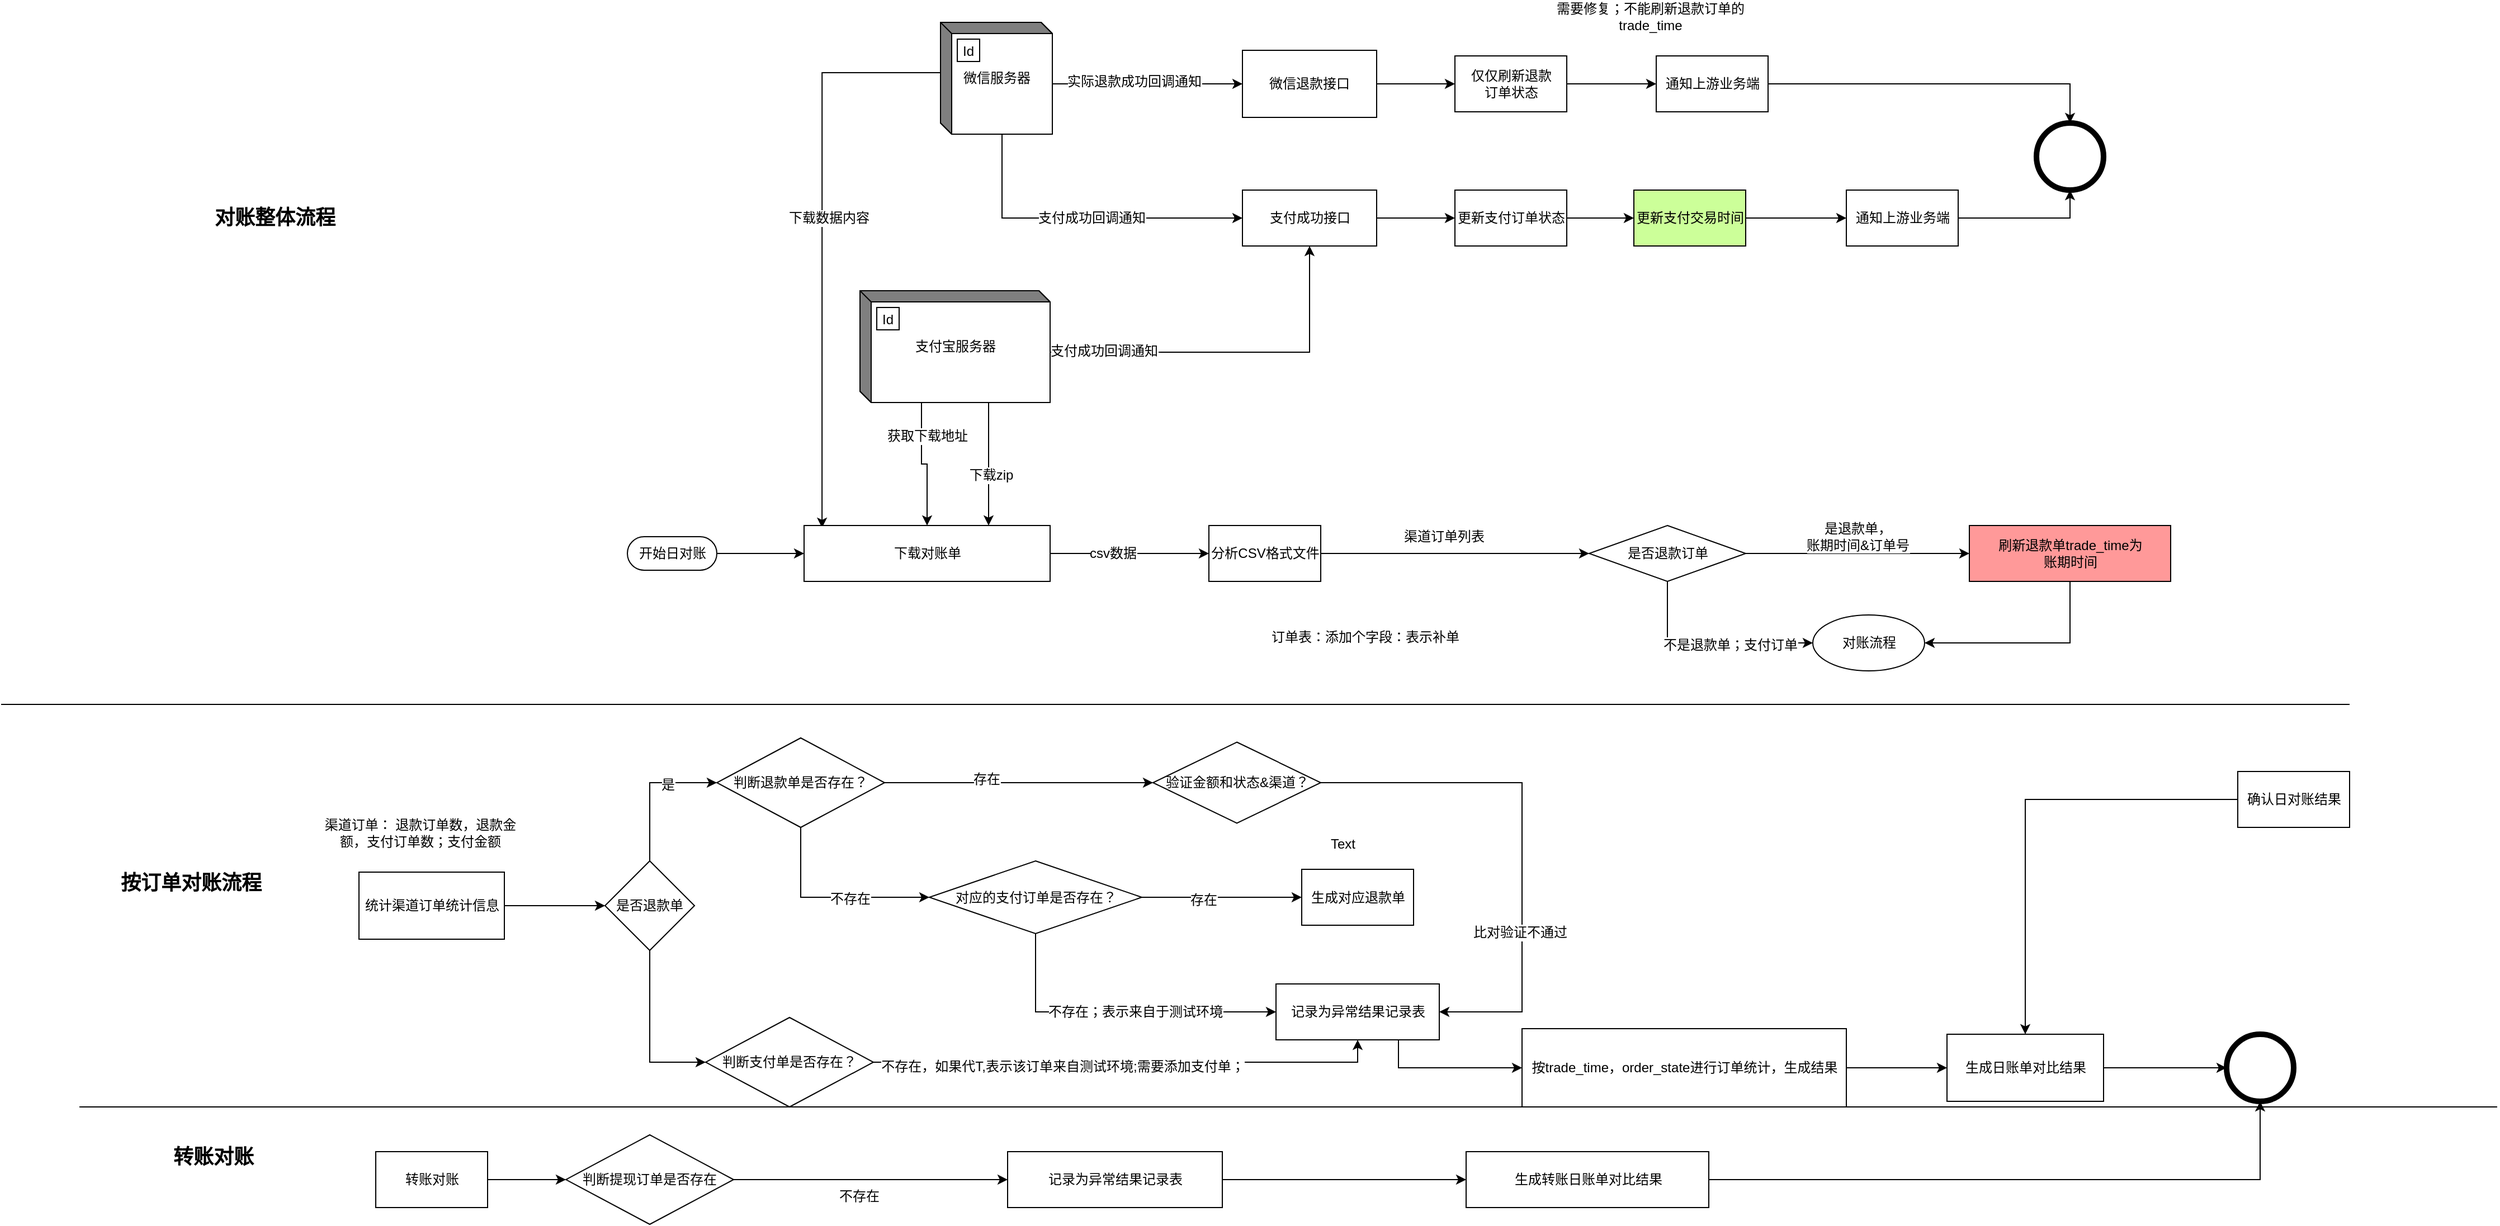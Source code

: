 <mxfile version="12.7.4" type="github">
  <diagram id="GYig4gQRv9blmUTTjOJp" name="Page-1">
    <mxGraphModel dx="2468" dy="696" grid="1" gridSize="10" guides="1" tooltips="1" connect="1" arrows="1" fold="1" page="1" pageScale="1" pageWidth="827" pageHeight="1169" math="0" shadow="0">
      <root>
        <mxCell id="0" />
        <mxCell id="1" parent="0" />
        <mxCell id="cRylLDb_RZIH1TP81bXJ-1" style="edgeStyle=orthogonalEdgeStyle;rounded=0;orthogonalLoop=1;jettySize=auto;html=1;exitX=1;exitY=0.5;exitDx=0;exitDy=0;" edge="1" parent="1" source="cRylLDb_RZIH1TP81bXJ-2" target="cRylLDb_RZIH1TP81bXJ-33">
          <mxGeometry relative="1" as="geometry" />
        </mxCell>
        <mxCell id="cRylLDb_RZIH1TP81bXJ-2" value="微信退款接口" style="rounded=0;whiteSpace=wrap;html=1;" vertex="1" parent="1">
          <mxGeometry x="370" y="95" width="120" height="60" as="geometry" />
        </mxCell>
        <mxCell id="cRylLDb_RZIH1TP81bXJ-3" style="edgeStyle=orthogonalEdgeStyle;rounded=0;orthogonalLoop=1;jettySize=auto;html=1;exitX=0;exitY=0;exitDx=100;exitDy=55;exitPerimeter=0;" edge="1" parent="1" source="cRylLDb_RZIH1TP81bXJ-9" target="cRylLDb_RZIH1TP81bXJ-2">
          <mxGeometry relative="1" as="geometry" />
        </mxCell>
        <mxCell id="cRylLDb_RZIH1TP81bXJ-4" value="实际退款成功回调通知" style="text;html=1;align=center;verticalAlign=middle;resizable=0;points=[];labelBackgroundColor=#ffffff;" vertex="1" connectable="0" parent="cRylLDb_RZIH1TP81bXJ-3">
          <mxGeometry x="-0.141" y="2" relative="1" as="geometry">
            <mxPoint as="offset" />
          </mxGeometry>
        </mxCell>
        <mxCell id="cRylLDb_RZIH1TP81bXJ-5" style="edgeStyle=orthogonalEdgeStyle;rounded=0;orthogonalLoop=1;jettySize=auto;html=1;exitX=0;exitY=0;exitDx=55;exitDy=100;exitPerimeter=0;entryX=0;entryY=0.5;entryDx=0;entryDy=0;" edge="1" parent="1" source="cRylLDb_RZIH1TP81bXJ-9" target="cRylLDb_RZIH1TP81bXJ-20">
          <mxGeometry relative="1" as="geometry" />
        </mxCell>
        <mxCell id="cRylLDb_RZIH1TP81bXJ-6" value="支付成功回调通知" style="text;html=1;align=center;verticalAlign=middle;resizable=0;points=[];labelBackgroundColor=#ffffff;" vertex="1" connectable="0" parent="cRylLDb_RZIH1TP81bXJ-5">
          <mxGeometry x="-0.1" relative="1" as="geometry">
            <mxPoint x="24" as="offset" />
          </mxGeometry>
        </mxCell>
        <mxCell id="cRylLDb_RZIH1TP81bXJ-7" style="edgeStyle=orthogonalEdgeStyle;rounded=0;orthogonalLoop=1;jettySize=auto;html=1;exitX=0;exitY=0;exitDx=0;exitDy=45;exitPerimeter=0;entryX=0.073;entryY=0.04;entryDx=0;entryDy=0;entryPerimeter=0;" edge="1" parent="1" source="cRylLDb_RZIH1TP81bXJ-9" target="cRylLDb_RZIH1TP81bXJ-23">
          <mxGeometry relative="1" as="geometry" />
        </mxCell>
        <mxCell id="cRylLDb_RZIH1TP81bXJ-8" value="下载数据内容" style="text;html=1;align=center;verticalAlign=middle;resizable=0;points=[];labelBackgroundColor=#ffffff;" vertex="1" connectable="0" parent="cRylLDb_RZIH1TP81bXJ-7">
          <mxGeometry x="0.626" y="4" relative="1" as="geometry">
            <mxPoint x="1.93" y="-181.1" as="offset" />
          </mxGeometry>
        </mxCell>
        <mxCell id="cRylLDb_RZIH1TP81bXJ-9" value="微信服务器" style="html=1;dashed=0;whitespace=wrap;shape=mxgraph.dfd.externalEntity" vertex="1" parent="1">
          <mxGeometry x="100" y="70" width="100" height="100" as="geometry" />
        </mxCell>
        <mxCell id="cRylLDb_RZIH1TP81bXJ-10" value="Id" style="autosize=1;part=1;resizable=0;strokeColor=inherit;fillColor=inherit;gradientColor=inherit;" vertex="1" parent="cRylLDb_RZIH1TP81bXJ-9">
          <mxGeometry width="20" height="20" relative="1" as="geometry">
            <mxPoint x="15" y="15" as="offset" />
          </mxGeometry>
        </mxCell>
        <mxCell id="cRylLDb_RZIH1TP81bXJ-11" style="edgeStyle=orthogonalEdgeStyle;rounded=0;orthogonalLoop=1;jettySize=auto;html=1;exitX=0;exitY=0;exitDx=100;exitDy=55;exitPerimeter=0;entryX=0.5;entryY=1;entryDx=0;entryDy=0;" edge="1" parent="1" source="cRylLDb_RZIH1TP81bXJ-17" target="cRylLDb_RZIH1TP81bXJ-20">
          <mxGeometry relative="1" as="geometry" />
        </mxCell>
        <mxCell id="cRylLDb_RZIH1TP81bXJ-12" value="支付成功回调通知" style="text;html=1;align=center;verticalAlign=middle;resizable=0;points=[];labelBackgroundColor=#ffffff;" vertex="1" connectable="0" parent="cRylLDb_RZIH1TP81bXJ-11">
          <mxGeometry x="-0.409" y="1" relative="1" as="geometry">
            <mxPoint as="offset" />
          </mxGeometry>
        </mxCell>
        <mxCell id="cRylLDb_RZIH1TP81bXJ-13" style="edgeStyle=orthogonalEdgeStyle;rounded=0;orthogonalLoop=1;jettySize=auto;html=1;exitX=0;exitY=0;exitDx=55;exitDy=100;exitPerimeter=0;" edge="1" parent="1" source="cRylLDb_RZIH1TP81bXJ-17" target="cRylLDb_RZIH1TP81bXJ-23">
          <mxGeometry relative="1" as="geometry" />
        </mxCell>
        <mxCell id="cRylLDb_RZIH1TP81bXJ-14" value="获取下载地址" style="text;html=1;align=center;verticalAlign=middle;resizable=0;points=[];labelBackgroundColor=#ffffff;" vertex="1" connectable="0" parent="cRylLDb_RZIH1TP81bXJ-13">
          <mxGeometry x="0.322" y="1" relative="1" as="geometry">
            <mxPoint x="-1" y="-41" as="offset" />
          </mxGeometry>
        </mxCell>
        <mxCell id="cRylLDb_RZIH1TP81bXJ-15" style="edgeStyle=orthogonalEdgeStyle;rounded=0;orthogonalLoop=1;jettySize=auto;html=1;exitX=0;exitY=0;exitDx=115;exitDy=100;exitPerimeter=0;entryX=0.75;entryY=0;entryDx=0;entryDy=0;" edge="1" parent="1" source="cRylLDb_RZIH1TP81bXJ-17" target="cRylLDb_RZIH1TP81bXJ-23">
          <mxGeometry relative="1" as="geometry">
            <mxPoint x="210" y="510" as="targetPoint" />
          </mxGeometry>
        </mxCell>
        <mxCell id="cRylLDb_RZIH1TP81bXJ-16" value="下载zip" style="text;html=1;align=center;verticalAlign=middle;resizable=0;points=[];labelBackgroundColor=#ffffff;" vertex="1" connectable="0" parent="cRylLDb_RZIH1TP81bXJ-15">
          <mxGeometry x="0.182" y="2" relative="1" as="geometry">
            <mxPoint as="offset" />
          </mxGeometry>
        </mxCell>
        <mxCell id="cRylLDb_RZIH1TP81bXJ-17" value="支付宝服务器" style="html=1;dashed=0;whitespace=wrap;shape=mxgraph.dfd.externalEntity" vertex="1" parent="1">
          <mxGeometry x="28" y="310" width="170" height="100" as="geometry" />
        </mxCell>
        <mxCell id="cRylLDb_RZIH1TP81bXJ-18" value="Id" style="autosize=1;part=1;resizable=0;strokeColor=inherit;fillColor=inherit;gradientColor=inherit;" vertex="1" parent="cRylLDb_RZIH1TP81bXJ-17">
          <mxGeometry width="20" height="20" relative="1" as="geometry">
            <mxPoint x="15" y="15" as="offset" />
          </mxGeometry>
        </mxCell>
        <mxCell id="cRylLDb_RZIH1TP81bXJ-19" style="edgeStyle=orthogonalEdgeStyle;rounded=0;orthogonalLoop=1;jettySize=auto;html=1;exitX=1;exitY=0.5;exitDx=0;exitDy=0;entryX=0;entryY=0.5;entryDx=0;entryDy=0;" edge="1" parent="1" source="cRylLDb_RZIH1TP81bXJ-20" target="cRylLDb_RZIH1TP81bXJ-35">
          <mxGeometry relative="1" as="geometry" />
        </mxCell>
        <mxCell id="cRylLDb_RZIH1TP81bXJ-20" value="支付成功接口" style="html=1;dashed=0;whitespace=wrap;" vertex="1" parent="1">
          <mxGeometry x="370" y="220" width="120" height="50" as="geometry" />
        </mxCell>
        <mxCell id="cRylLDb_RZIH1TP81bXJ-21" style="edgeStyle=orthogonalEdgeStyle;rounded=0;orthogonalLoop=1;jettySize=auto;html=1;exitX=1;exitY=0.5;exitDx=0;exitDy=0;entryX=0;entryY=0.5;entryDx=0;entryDy=0;" edge="1" parent="1" source="cRylLDb_RZIH1TP81bXJ-23" target="cRylLDb_RZIH1TP81bXJ-28">
          <mxGeometry relative="1" as="geometry" />
        </mxCell>
        <mxCell id="cRylLDb_RZIH1TP81bXJ-22" value="csv数据" style="text;html=1;align=center;verticalAlign=middle;resizable=0;points=[];labelBackgroundColor=#ffffff;" vertex="1" connectable="0" parent="cRylLDb_RZIH1TP81bXJ-21">
          <mxGeometry x="-0.216" relative="1" as="geometry">
            <mxPoint as="offset" />
          </mxGeometry>
        </mxCell>
        <mxCell id="cRylLDb_RZIH1TP81bXJ-23" value="下载对账单" style="html=1;dashed=0;whitespace=wrap;" vertex="1" parent="1">
          <mxGeometry x="-22" y="520" width="220" height="50" as="geometry" />
        </mxCell>
        <mxCell id="cRylLDb_RZIH1TP81bXJ-24" style="edgeStyle=orthogonalEdgeStyle;rounded=0;orthogonalLoop=1;jettySize=auto;html=1;entryX=0;entryY=0.5;entryDx=0;entryDy=0;" edge="1" parent="1" source="cRylLDb_RZIH1TP81bXJ-25" target="cRylLDb_RZIH1TP81bXJ-23">
          <mxGeometry relative="1" as="geometry" />
        </mxCell>
        <mxCell id="cRylLDb_RZIH1TP81bXJ-25" value="开始日对账" style="html=1;dashed=0;whitespace=wrap;shape=mxgraph.dfd.start" vertex="1" parent="1">
          <mxGeometry x="-180" y="530" width="80" height="30" as="geometry" />
        </mxCell>
        <mxCell id="cRylLDb_RZIH1TP81bXJ-26" style="edgeStyle=orthogonalEdgeStyle;rounded=0;orthogonalLoop=1;jettySize=auto;html=1;exitX=1;exitY=0.5;exitDx=0;exitDy=0;entryX=0;entryY=0.5;entryDx=0;entryDy=0;" edge="1" parent="1" source="cRylLDb_RZIH1TP81bXJ-28">
          <mxGeometry relative="1" as="geometry">
            <mxPoint x="680" y="545" as="targetPoint" />
          </mxGeometry>
        </mxCell>
        <mxCell id="cRylLDb_RZIH1TP81bXJ-27" value="渠道订单列表" style="text;html=1;align=center;verticalAlign=middle;resizable=0;points=[];labelBackgroundColor=#ffffff;" vertex="1" connectable="0" parent="cRylLDb_RZIH1TP81bXJ-26">
          <mxGeometry x="-0.508" y="27" relative="1" as="geometry">
            <mxPoint x="51" y="12" as="offset" />
          </mxGeometry>
        </mxCell>
        <mxCell id="cRylLDb_RZIH1TP81bXJ-28" value="分析CSV格式文件" style="html=1;dashed=0;whitespace=wrap;" vertex="1" parent="1">
          <mxGeometry x="340" y="520" width="100" height="50" as="geometry" />
        </mxCell>
        <mxCell id="cRylLDb_RZIH1TP81bXJ-29" style="edgeStyle=orthogonalEdgeStyle;rounded=0;orthogonalLoop=1;jettySize=auto;html=1;exitX=1;exitY=0.5;exitDx=0;exitDy=0;" edge="1" parent="1" source="cRylLDb_RZIH1TP81bXJ-30" target="cRylLDb_RZIH1TP81bXJ-31">
          <mxGeometry relative="1" as="geometry" />
        </mxCell>
        <mxCell id="cRylLDb_RZIH1TP81bXJ-30" value="通知上游业务端" style="html=1;dashed=0;whitespace=wrap;" vertex="1" parent="1">
          <mxGeometry x="740" y="100" width="100" height="50" as="geometry" />
        </mxCell>
        <mxCell id="cRylLDb_RZIH1TP81bXJ-31" value="" style="shape=ellipse;html=1;dashed=0;whitespace=wrap;aspect=fixed;strokeWidth=5;perimeter=ellipsePerimeter;" vertex="1" parent="1">
          <mxGeometry x="1080" y="160" width="60" height="60" as="geometry" />
        </mxCell>
        <mxCell id="cRylLDb_RZIH1TP81bXJ-32" style="edgeStyle=orthogonalEdgeStyle;rounded=0;orthogonalLoop=1;jettySize=auto;html=1;exitX=1;exitY=0.5;exitDx=0;exitDy=0;" edge="1" parent="1" source="cRylLDb_RZIH1TP81bXJ-33" target="cRylLDb_RZIH1TP81bXJ-30">
          <mxGeometry relative="1" as="geometry" />
        </mxCell>
        <mxCell id="cRylLDb_RZIH1TP81bXJ-33" value="仅仅刷新退款&lt;br&gt;订单状态" style="html=1;dashed=0;whitespace=wrap;" vertex="1" parent="1">
          <mxGeometry x="560" y="100" width="100" height="50" as="geometry" />
        </mxCell>
        <mxCell id="cRylLDb_RZIH1TP81bXJ-34" style="edgeStyle=orthogonalEdgeStyle;rounded=0;orthogonalLoop=1;jettySize=auto;html=1;exitX=1;exitY=0.5;exitDx=0;exitDy=0;" edge="1" parent="1" source="cRylLDb_RZIH1TP81bXJ-35" target="cRylLDb_RZIH1TP81bXJ-37">
          <mxGeometry relative="1" as="geometry" />
        </mxCell>
        <mxCell id="cRylLDb_RZIH1TP81bXJ-35" value="更新支付订单状态" style="html=1;dashed=0;whitespace=wrap;" vertex="1" parent="1">
          <mxGeometry x="560" y="220" width="100" height="50" as="geometry" />
        </mxCell>
        <mxCell id="cRylLDb_RZIH1TP81bXJ-36" style="edgeStyle=orthogonalEdgeStyle;rounded=0;orthogonalLoop=1;jettySize=auto;html=1;exitX=1;exitY=0.5;exitDx=0;exitDy=0;entryX=0;entryY=0.5;entryDx=0;entryDy=0;" edge="1" parent="1" source="cRylLDb_RZIH1TP81bXJ-37" target="cRylLDb_RZIH1TP81bXJ-39">
          <mxGeometry relative="1" as="geometry" />
        </mxCell>
        <mxCell id="cRylLDb_RZIH1TP81bXJ-37" value="更新支付交易时间" style="html=1;dashed=0;whitespace=wrap;fillColor=#CCFF99;" vertex="1" parent="1">
          <mxGeometry x="720" y="220" width="100" height="50" as="geometry" />
        </mxCell>
        <mxCell id="cRylLDb_RZIH1TP81bXJ-38" style="edgeStyle=orthogonalEdgeStyle;rounded=0;orthogonalLoop=1;jettySize=auto;html=1;exitX=1;exitY=0.5;exitDx=0;exitDy=0;entryX=0.5;entryY=1;entryDx=0;entryDy=0;" edge="1" parent="1" source="cRylLDb_RZIH1TP81bXJ-39" target="cRylLDb_RZIH1TP81bXJ-31">
          <mxGeometry relative="1" as="geometry" />
        </mxCell>
        <mxCell id="cRylLDb_RZIH1TP81bXJ-39" value="通知上游业务端" style="html=1;dashed=0;whitespace=wrap;" vertex="1" parent="1">
          <mxGeometry x="910" y="220" width="100" height="50" as="geometry" />
        </mxCell>
        <mxCell id="cRylLDb_RZIH1TP81bXJ-40" style="edgeStyle=orthogonalEdgeStyle;rounded=0;orthogonalLoop=1;jettySize=auto;html=1;exitX=0.5;exitY=1;exitDx=0;exitDy=0;entryX=0;entryY=0.5;entryDx=0;entryDy=0;" edge="1" parent="1" source="cRylLDb_RZIH1TP81bXJ-42" target="cRylLDb_RZIH1TP81bXJ-47">
          <mxGeometry relative="1" as="geometry">
            <mxPoint x="890" y="675" as="targetPoint" />
          </mxGeometry>
        </mxCell>
        <mxCell id="cRylLDb_RZIH1TP81bXJ-41" value="不是退款单；支付订单" style="text;html=1;align=center;verticalAlign=middle;resizable=0;points=[];labelBackgroundColor=#ffffff;" vertex="1" connectable="0" parent="cRylLDb_RZIH1TP81bXJ-40">
          <mxGeometry x="0.195" y="-2" relative="1" as="geometry">
            <mxPoint as="offset" />
          </mxGeometry>
        </mxCell>
        <mxCell id="cRylLDb_RZIH1TP81bXJ-42" value="是否退款订单" style="shape=rhombus;html=1;dashed=0;whitespace=wrap;perimeter=rhombusPerimeter;" vertex="1" parent="1">
          <mxGeometry x="680" y="520" width="140" height="50" as="geometry" />
        </mxCell>
        <mxCell id="cRylLDb_RZIH1TP81bXJ-43" style="edgeStyle=orthogonalEdgeStyle;rounded=0;orthogonalLoop=1;jettySize=auto;html=1;exitX=0.5;exitY=1;exitDx=0;exitDy=0;entryX=1;entryY=0.5;entryDx=0;entryDy=0;" edge="1" parent="1" source="cRylLDb_RZIH1TP81bXJ-44" target="cRylLDb_RZIH1TP81bXJ-47">
          <mxGeometry relative="1" as="geometry">
            <mxPoint x="990" y="675" as="targetPoint" />
          </mxGeometry>
        </mxCell>
        <mxCell id="cRylLDb_RZIH1TP81bXJ-44" value="刷新退款单trade_time为&lt;br&gt;账期时间" style="html=1;dashed=0;whitespace=wrap;fillColor=#FF9999;" vertex="1" parent="1">
          <mxGeometry x="1020" y="520" width="180" height="50" as="geometry" />
        </mxCell>
        <mxCell id="cRylLDb_RZIH1TP81bXJ-45" style="edgeStyle=orthogonalEdgeStyle;rounded=0;orthogonalLoop=1;jettySize=auto;html=1;exitX=1;exitY=0.5;exitDx=0;exitDy=0;entryX=0;entryY=0.5;entryDx=0;entryDy=0;" edge="1" parent="1" source="cRylLDb_RZIH1TP81bXJ-42" target="cRylLDb_RZIH1TP81bXJ-44">
          <mxGeometry relative="1" as="geometry">
            <mxPoint x="740" y="640" as="sourcePoint" />
            <mxPoint x="980" y="640" as="targetPoint" />
          </mxGeometry>
        </mxCell>
        <mxCell id="cRylLDb_RZIH1TP81bXJ-46" value="是退款单，&lt;br&gt;账期时间&amp;amp;订单号" style="text;html=1;align=center;verticalAlign=middle;resizable=0;points=[];labelBackgroundColor=#ffffff;" vertex="1" connectable="0" parent="cRylLDb_RZIH1TP81bXJ-45">
          <mxGeometry x="-0.508" y="27" relative="1" as="geometry">
            <mxPoint x="51" y="12" as="offset" />
          </mxGeometry>
        </mxCell>
        <mxCell id="cRylLDb_RZIH1TP81bXJ-47" value="对账流程" style="shape=ellipse;html=1;dashed=0;whitespace=wrap;perimeter=ellipsePerimeter;" vertex="1" parent="1">
          <mxGeometry x="880" y="600" width="100" height="50" as="geometry" />
        </mxCell>
        <mxCell id="cRylLDb_RZIH1TP81bXJ-48" style="edgeStyle=orthogonalEdgeStyle;rounded=0;orthogonalLoop=1;jettySize=auto;html=1;exitX=0.5;exitY=0;exitDx=0;exitDy=0;entryX=0;entryY=0.5;entryDx=0;entryDy=0;" edge="1" parent="1" source="cRylLDb_RZIH1TP81bXJ-51" target="cRylLDb_RZIH1TP81bXJ-56">
          <mxGeometry relative="1" as="geometry" />
        </mxCell>
        <mxCell id="cRylLDb_RZIH1TP81bXJ-49" value="是" style="text;html=1;align=center;verticalAlign=middle;resizable=0;points=[];labelBackgroundColor=#ffffff;" vertex="1" connectable="0" parent="cRylLDb_RZIH1TP81bXJ-48">
          <mxGeometry x="0.046" y="-16" relative="1" as="geometry">
            <mxPoint as="offset" />
          </mxGeometry>
        </mxCell>
        <mxCell id="cRylLDb_RZIH1TP81bXJ-50" style="edgeStyle=orthogonalEdgeStyle;rounded=0;orthogonalLoop=1;jettySize=auto;html=1;exitX=0.5;exitY=1;exitDx=0;exitDy=0;entryX=0;entryY=0.5;entryDx=0;entryDy=0;" edge="1" parent="1" source="cRylLDb_RZIH1TP81bXJ-51" target="cRylLDb_RZIH1TP81bXJ-73">
          <mxGeometry relative="1" as="geometry" />
        </mxCell>
        <mxCell id="cRylLDb_RZIH1TP81bXJ-51" value="是否退款单" style="rhombus;whiteSpace=wrap;html=1;" vertex="1" parent="1">
          <mxGeometry x="-200" y="820" width="80" height="80" as="geometry" />
        </mxCell>
        <mxCell id="cRylLDb_RZIH1TP81bXJ-52" style="edgeStyle=orthogonalEdgeStyle;rounded=0;orthogonalLoop=1;jettySize=auto;html=1;exitX=1;exitY=0.5;exitDx=0;exitDy=0;entryX=0;entryY=0.5;entryDx=0;entryDy=0;" edge="1" parent="1" source="cRylLDb_RZIH1TP81bXJ-56" target="cRylLDb_RZIH1TP81bXJ-70">
          <mxGeometry relative="1" as="geometry" />
        </mxCell>
        <mxCell id="cRylLDb_RZIH1TP81bXJ-53" value="存在" style="text;html=1;align=center;verticalAlign=middle;resizable=0;points=[];labelBackgroundColor=#ffffff;" vertex="1" connectable="0" parent="cRylLDb_RZIH1TP81bXJ-52">
          <mxGeometry x="-0.24" y="3" relative="1" as="geometry">
            <mxPoint as="offset" />
          </mxGeometry>
        </mxCell>
        <mxCell id="cRylLDb_RZIH1TP81bXJ-54" style="edgeStyle=orthogonalEdgeStyle;rounded=0;orthogonalLoop=1;jettySize=auto;html=1;exitX=0.5;exitY=1;exitDx=0;exitDy=0;entryX=0;entryY=0.5;entryDx=0;entryDy=0;" edge="1" parent="1" source="cRylLDb_RZIH1TP81bXJ-56" target="cRylLDb_RZIH1TP81bXJ-61">
          <mxGeometry relative="1" as="geometry" />
        </mxCell>
        <mxCell id="cRylLDb_RZIH1TP81bXJ-55" value="不存在" style="text;html=1;align=center;verticalAlign=middle;resizable=0;points=[];labelBackgroundColor=#ffffff;" vertex="1" connectable="0" parent="cRylLDb_RZIH1TP81bXJ-54">
          <mxGeometry x="0.2" relative="1" as="geometry">
            <mxPoint y="1" as="offset" />
          </mxGeometry>
        </mxCell>
        <mxCell id="cRylLDb_RZIH1TP81bXJ-56" value="判断退款单是否存在？" style="rhombus;whiteSpace=wrap;html=1;" vertex="1" parent="1">
          <mxGeometry x="-100" y="710" width="150" height="80" as="geometry" />
        </mxCell>
        <mxCell id="cRylLDb_RZIH1TP81bXJ-57" style="edgeStyle=orthogonalEdgeStyle;rounded=0;orthogonalLoop=1;jettySize=auto;html=1;exitX=0.5;exitY=1;exitDx=0;exitDy=0;entryX=0;entryY=0.5;entryDx=0;entryDy=0;" edge="1" parent="1" source="cRylLDb_RZIH1TP81bXJ-61" target="cRylLDb_RZIH1TP81bXJ-63">
          <mxGeometry relative="1" as="geometry" />
        </mxCell>
        <mxCell id="cRylLDb_RZIH1TP81bXJ-58" value="不存在；表示来自于测试环境" style="text;html=1;align=center;verticalAlign=middle;resizable=0;points=[];labelBackgroundColor=#ffffff;" vertex="1" connectable="0" parent="cRylLDb_RZIH1TP81bXJ-57">
          <mxGeometry x="0.11" y="-4" relative="1" as="geometry">
            <mxPoint x="1" y="-4" as="offset" />
          </mxGeometry>
        </mxCell>
        <mxCell id="cRylLDb_RZIH1TP81bXJ-59" style="edgeStyle=orthogonalEdgeStyle;rounded=0;orthogonalLoop=1;jettySize=auto;html=1;exitX=1;exitY=0.5;exitDx=0;exitDy=0;entryX=0;entryY=0.5;entryDx=0;entryDy=0;" edge="1" parent="1" source="cRylLDb_RZIH1TP81bXJ-61" target="cRylLDb_RZIH1TP81bXJ-65">
          <mxGeometry relative="1" as="geometry" />
        </mxCell>
        <mxCell id="cRylLDb_RZIH1TP81bXJ-60" value="存在" style="text;html=1;align=center;verticalAlign=middle;resizable=0;points=[];labelBackgroundColor=#ffffff;" vertex="1" connectable="0" parent="cRylLDb_RZIH1TP81bXJ-59">
          <mxGeometry x="-0.236" y="-1" relative="1" as="geometry">
            <mxPoint y="1" as="offset" />
          </mxGeometry>
        </mxCell>
        <mxCell id="cRylLDb_RZIH1TP81bXJ-61" value="对应的支付订单是否存在？" style="shape=rhombus;html=1;dashed=0;whitespace=wrap;perimeter=rhombusPerimeter;" vertex="1" parent="1">
          <mxGeometry x="90" y="820" width="190" height="65" as="geometry" />
        </mxCell>
        <mxCell id="cRylLDb_RZIH1TP81bXJ-62" style="edgeStyle=orthogonalEdgeStyle;rounded=0;orthogonalLoop=1;jettySize=auto;html=1;exitX=0.75;exitY=1;exitDx=0;exitDy=0;entryX=0;entryY=0.5;entryDx=0;entryDy=0;" edge="1" parent="1" source="cRylLDb_RZIH1TP81bXJ-63" target="cRylLDb_RZIH1TP81bXJ-67">
          <mxGeometry relative="1" as="geometry" />
        </mxCell>
        <mxCell id="cRylLDb_RZIH1TP81bXJ-63" value="记录为异常结果记录表" style="html=1;dashed=0;whitespace=wrap;" vertex="1" parent="1">
          <mxGeometry x="400" y="930" width="146" height="50" as="geometry" />
        </mxCell>
        <mxCell id="cRylLDb_RZIH1TP81bXJ-65" value="生成对应退款单" style="html=1;dashed=0;whitespace=wrap;" vertex="1" parent="1">
          <mxGeometry x="423" y="827.5" width="100" height="50" as="geometry" />
        </mxCell>
        <mxCell id="cRylLDb_RZIH1TP81bXJ-66" style="edgeStyle=orthogonalEdgeStyle;rounded=0;orthogonalLoop=1;jettySize=auto;html=1;exitX=1;exitY=0.5;exitDx=0;exitDy=0;" edge="1" parent="1" source="cRylLDb_RZIH1TP81bXJ-67" target="cRylLDb_RZIH1TP81bXJ-77">
          <mxGeometry relative="1" as="geometry" />
        </mxCell>
        <mxCell id="cRylLDb_RZIH1TP81bXJ-67" value="按trade_time，order_state进行订单统计，生成结果" style="html=1;dashed=0;whitespace=wrap;" vertex="1" parent="1">
          <mxGeometry x="620" y="970" width="290" height="70" as="geometry" />
        </mxCell>
        <mxCell id="cRylLDb_RZIH1TP81bXJ-68" style="edgeStyle=orthogonalEdgeStyle;rounded=0;orthogonalLoop=1;jettySize=auto;html=1;exitX=1;exitY=0.5;exitDx=0;exitDy=0;entryX=1;entryY=0.5;entryDx=0;entryDy=0;" edge="1" parent="1" source="cRylLDb_RZIH1TP81bXJ-70" target="cRylLDb_RZIH1TP81bXJ-63">
          <mxGeometry relative="1" as="geometry">
            <Array as="points">
              <mxPoint x="620" y="750" />
              <mxPoint x="620" y="955" />
            </Array>
          </mxGeometry>
        </mxCell>
        <mxCell id="cRylLDb_RZIH1TP81bXJ-69" value="比对验证不通过" style="text;html=1;align=center;verticalAlign=middle;resizable=0;points=[];labelBackgroundColor=#ffffff;" vertex="1" connectable="0" parent="cRylLDb_RZIH1TP81bXJ-68">
          <mxGeometry x="0.368" y="-2" relative="1" as="geometry">
            <mxPoint as="offset" />
          </mxGeometry>
        </mxCell>
        <mxCell id="cRylLDb_RZIH1TP81bXJ-70" value="验证金额和状态&amp;amp;渠道？" style="shape=rhombus;html=1;dashed=0;whitespace=wrap;perimeter=rhombusPerimeter;" vertex="1" parent="1">
          <mxGeometry x="290" y="713.75" width="150" height="72.5" as="geometry" />
        </mxCell>
        <mxCell id="cRylLDb_RZIH1TP81bXJ-71" style="edgeStyle=orthogonalEdgeStyle;rounded=0;orthogonalLoop=1;jettySize=auto;html=1;exitX=1;exitY=0.5;exitDx=0;exitDy=0;entryX=0.5;entryY=1;entryDx=0;entryDy=0;" edge="1" parent="1" source="cRylLDb_RZIH1TP81bXJ-73" target="cRylLDb_RZIH1TP81bXJ-63">
          <mxGeometry relative="1" as="geometry" />
        </mxCell>
        <mxCell id="cRylLDb_RZIH1TP81bXJ-72" value="不存在，如果代T,表示该订单来自测试环境;需要添加支付单； &lt;br&gt;" style="text;html=1;align=center;verticalAlign=middle;resizable=0;points=[];labelBackgroundColor=#ffffff;" vertex="1" connectable="0" parent="cRylLDb_RZIH1TP81bXJ-71">
          <mxGeometry x="-0.253" y="-4" relative="1" as="geometry">
            <mxPoint as="offset" />
          </mxGeometry>
        </mxCell>
        <mxCell id="cRylLDb_RZIH1TP81bXJ-73" value="判断支付单是否存在？" style="rhombus;whiteSpace=wrap;html=1;" vertex="1" parent="1">
          <mxGeometry x="-110" y="960" width="150" height="80" as="geometry" />
        </mxCell>
        <mxCell id="cRylLDb_RZIH1TP81bXJ-74" style="edgeStyle=orthogonalEdgeStyle;rounded=0;orthogonalLoop=1;jettySize=auto;html=1;entryX=0;entryY=0.5;entryDx=0;entryDy=0;" edge="1" parent="1" source="cRylLDb_RZIH1TP81bXJ-75" target="cRylLDb_RZIH1TP81bXJ-51">
          <mxGeometry relative="1" as="geometry" />
        </mxCell>
        <mxCell id="cRylLDb_RZIH1TP81bXJ-75" value="统计渠道订单统计信息" style="html=1;dashed=0;whitespace=wrap;fillColor=none;" vertex="1" parent="1">
          <mxGeometry x="-420" y="830" width="130" height="60" as="geometry" />
        </mxCell>
        <mxCell id="cRylLDb_RZIH1TP81bXJ-76" style="edgeStyle=orthogonalEdgeStyle;rounded=0;orthogonalLoop=1;jettySize=auto;html=1;exitX=1;exitY=0.5;exitDx=0;exitDy=0;entryX=0;entryY=0.5;entryDx=0;entryDy=0;" edge="1" parent="1" source="cRylLDb_RZIH1TP81bXJ-77" target="cRylLDb_RZIH1TP81bXJ-78">
          <mxGeometry relative="1" as="geometry" />
        </mxCell>
        <mxCell id="cRylLDb_RZIH1TP81bXJ-77" value="生成日账单对比结果" style="html=1;dashed=0;whitespace=wrap;fillColor=none;" vertex="1" parent="1">
          <mxGeometry x="1000" y="975" width="140" height="60" as="geometry" />
        </mxCell>
        <mxCell id="cRylLDb_RZIH1TP81bXJ-78" value="" style="shape=ellipse;html=1;dashed=0;whitespace=wrap;aspect=fixed;strokeWidth=5;perimeter=ellipsePerimeter;fillColor=none;" vertex="1" parent="1">
          <mxGeometry x="1250" y="975" width="60" height="60" as="geometry" />
        </mxCell>
        <mxCell id="cRylLDb_RZIH1TP81bXJ-79" style="edgeStyle=orthogonalEdgeStyle;rounded=0;orthogonalLoop=1;jettySize=auto;html=1;exitX=1;exitY=0.5;exitDx=0;exitDy=0;entryX=0;entryY=0.5;entryDx=0;entryDy=0;" edge="1" parent="1" source="cRylLDb_RZIH1TP81bXJ-80" target="cRylLDb_RZIH1TP81bXJ-83">
          <mxGeometry relative="1" as="geometry" />
        </mxCell>
        <mxCell id="cRylLDb_RZIH1TP81bXJ-80" value="转账对账" style="html=1;dashed=0;whitespace=wrap;fillColor=none;" vertex="1" parent="1">
          <mxGeometry x="-405" y="1080" width="100" height="50" as="geometry" />
        </mxCell>
        <mxCell id="cRylLDb_RZIH1TP81bXJ-81" style="edgeStyle=orthogonalEdgeStyle;rounded=0;orthogonalLoop=1;jettySize=auto;html=1;exitX=1;exitY=0.5;exitDx=0;exitDy=0;" edge="1" parent="1" source="cRylLDb_RZIH1TP81bXJ-83" target="cRylLDb_RZIH1TP81bXJ-85">
          <mxGeometry relative="1" as="geometry" />
        </mxCell>
        <mxCell id="cRylLDb_RZIH1TP81bXJ-82" value="不存在" style="text;html=1;align=center;verticalAlign=middle;resizable=0;points=[];labelBackgroundColor=#ffffff;" vertex="1" connectable="0" parent="cRylLDb_RZIH1TP81bXJ-81">
          <mxGeometry x="-0.313" y="-3" relative="1" as="geometry">
            <mxPoint x="28" y="12" as="offset" />
          </mxGeometry>
        </mxCell>
        <mxCell id="cRylLDb_RZIH1TP81bXJ-83" value="判断提现订单是否存在" style="rhombus;whiteSpace=wrap;html=1;" vertex="1" parent="1">
          <mxGeometry x="-235" y="1065" width="150" height="80" as="geometry" />
        </mxCell>
        <mxCell id="cRylLDb_RZIH1TP81bXJ-84" style="edgeStyle=orthogonalEdgeStyle;rounded=0;orthogonalLoop=1;jettySize=auto;html=1;exitX=1;exitY=0.5;exitDx=0;exitDy=0;" edge="1" parent="1" source="cRylLDb_RZIH1TP81bXJ-85" target="cRylLDb_RZIH1TP81bXJ-87">
          <mxGeometry relative="1" as="geometry" />
        </mxCell>
        <mxCell id="cRylLDb_RZIH1TP81bXJ-85" value="记录为异常结果记录表" style="html=1;dashed=0;whitespace=wrap;fillColor=none;" vertex="1" parent="1">
          <mxGeometry x="160" y="1080" width="192" height="50" as="geometry" />
        </mxCell>
        <mxCell id="cRylLDb_RZIH1TP81bXJ-86" style="edgeStyle=orthogonalEdgeStyle;rounded=0;orthogonalLoop=1;jettySize=auto;html=1;exitX=1;exitY=0.5;exitDx=0;exitDy=0;entryX=0.5;entryY=1;entryDx=0;entryDy=0;" edge="1" parent="1" source="cRylLDb_RZIH1TP81bXJ-87" target="cRylLDb_RZIH1TP81bXJ-78">
          <mxGeometry relative="1" as="geometry" />
        </mxCell>
        <mxCell id="cRylLDb_RZIH1TP81bXJ-87" value="生成转账日账单对比结果" style="html=1;dashed=0;whitespace=wrap;fillColor=none;" vertex="1" parent="1">
          <mxGeometry x="570" y="1080" width="217" height="50" as="geometry" />
        </mxCell>
        <mxCell id="cRylLDb_RZIH1TP81bXJ-88" style="edgeStyle=orthogonalEdgeStyle;rounded=0;orthogonalLoop=1;jettySize=auto;html=1;exitX=0;exitY=0.5;exitDx=0;exitDy=0;" edge="1" parent="1" source="cRylLDb_RZIH1TP81bXJ-89" target="cRylLDb_RZIH1TP81bXJ-77">
          <mxGeometry relative="1" as="geometry" />
        </mxCell>
        <mxCell id="cRylLDb_RZIH1TP81bXJ-89" value="确认日对账结果" style="html=1;dashed=0;whitespace=wrap;fillColor=none;" vertex="1" parent="1">
          <mxGeometry x="1260" y="740" width="100" height="50" as="geometry" />
        </mxCell>
        <mxCell id="cRylLDb_RZIH1TP81bXJ-90" value="需要修复；不能刷新退款订单的trade_time" style="text;html=1;strokeColor=none;fillColor=none;align=center;verticalAlign=middle;whiteSpace=wrap;rounded=0;" vertex="1" parent="1">
          <mxGeometry x="630" y="50" width="210" height="30" as="geometry" />
        </mxCell>
        <mxCell id="cRylLDb_RZIH1TP81bXJ-91" value="渠道订单： 退款订单数，退款金额，支付订单数；支付金额" style="text;html=1;strokeColor=none;fillColor=none;align=center;verticalAlign=middle;whiteSpace=wrap;rounded=0;" vertex="1" parent="1">
          <mxGeometry x="-460" y="790" width="190" height="10" as="geometry" />
        </mxCell>
        <mxCell id="cRylLDb_RZIH1TP81bXJ-92" value="Text" style="text;html=1;strokeColor=none;fillColor=none;align=center;verticalAlign=middle;whiteSpace=wrap;rounded=0;" vertex="1" parent="1">
          <mxGeometry x="440" y="795" width="40" height="20" as="geometry" />
        </mxCell>
        <mxCell id="cRylLDb_RZIH1TP81bXJ-96" value="订单表：添加个字段：表示补单" style="text;html=1;strokeColor=none;fillColor=none;align=center;verticalAlign=middle;whiteSpace=wrap;rounded=0;" vertex="1" parent="1">
          <mxGeometry x="330" y="620" width="300" as="geometry" />
        </mxCell>
        <mxCell id="cRylLDb_RZIH1TP81bXJ-98" value="&lt;span style=&quot;white-space: nowrap&quot;&gt;&lt;b&gt;&lt;font style=&quot;font-size: 18px&quot;&gt;转账对账&lt;/font&gt;&lt;/b&gt;&lt;/span&gt;" style="text;html=1;strokeColor=none;fillColor=none;align=center;verticalAlign=middle;whiteSpace=wrap;rounded=0;" vertex="1" parent="1">
          <mxGeometry x="-590" y="1025" width="80" height="120" as="geometry" />
        </mxCell>
        <mxCell id="cRylLDb_RZIH1TP81bXJ-99" value="&lt;span style=&quot;white-space: nowrap&quot;&gt;&lt;b&gt;&lt;font style=&quot;font-size: 18px&quot;&gt;按订单对账流程&lt;/font&gt;&lt;/b&gt;&lt;/span&gt;" style="text;html=1;strokeColor=none;fillColor=none;align=center;verticalAlign=middle;whiteSpace=wrap;rounded=0;" vertex="1" parent="1">
          <mxGeometry x="-610" y="780" width="80" height="120" as="geometry" />
        </mxCell>
        <mxCell id="cRylLDb_RZIH1TP81bXJ-100" value="&lt;span style=&quot;font-size: 18px&quot;&gt;&lt;b&gt;对账整体流程&lt;/b&gt;&lt;/span&gt;" style="text;html=1;strokeColor=none;fillColor=none;align=center;verticalAlign=middle;whiteSpace=wrap;rounded=0;" vertex="1" parent="1">
          <mxGeometry x="-580" y="180" width="170" height="130" as="geometry" />
        </mxCell>
        <mxCell id="cRylLDb_RZIH1TP81bXJ-101" value="" style="endArrow=none;html=1;" edge="1" parent="1">
          <mxGeometry width="50" height="50" relative="1" as="geometry">
            <mxPoint x="-740" y="680" as="sourcePoint" />
            <mxPoint x="1360" y="680" as="targetPoint" />
          </mxGeometry>
        </mxCell>
        <mxCell id="cRylLDb_RZIH1TP81bXJ-102" value="" style="endArrow=none;html=1;" edge="1" parent="1">
          <mxGeometry width="50" height="50" relative="1" as="geometry">
            <mxPoint x="-670" y="1040" as="sourcePoint" />
            <mxPoint x="1492" y="1040" as="targetPoint" />
          </mxGeometry>
        </mxCell>
      </root>
    </mxGraphModel>
  </diagram>
</mxfile>
